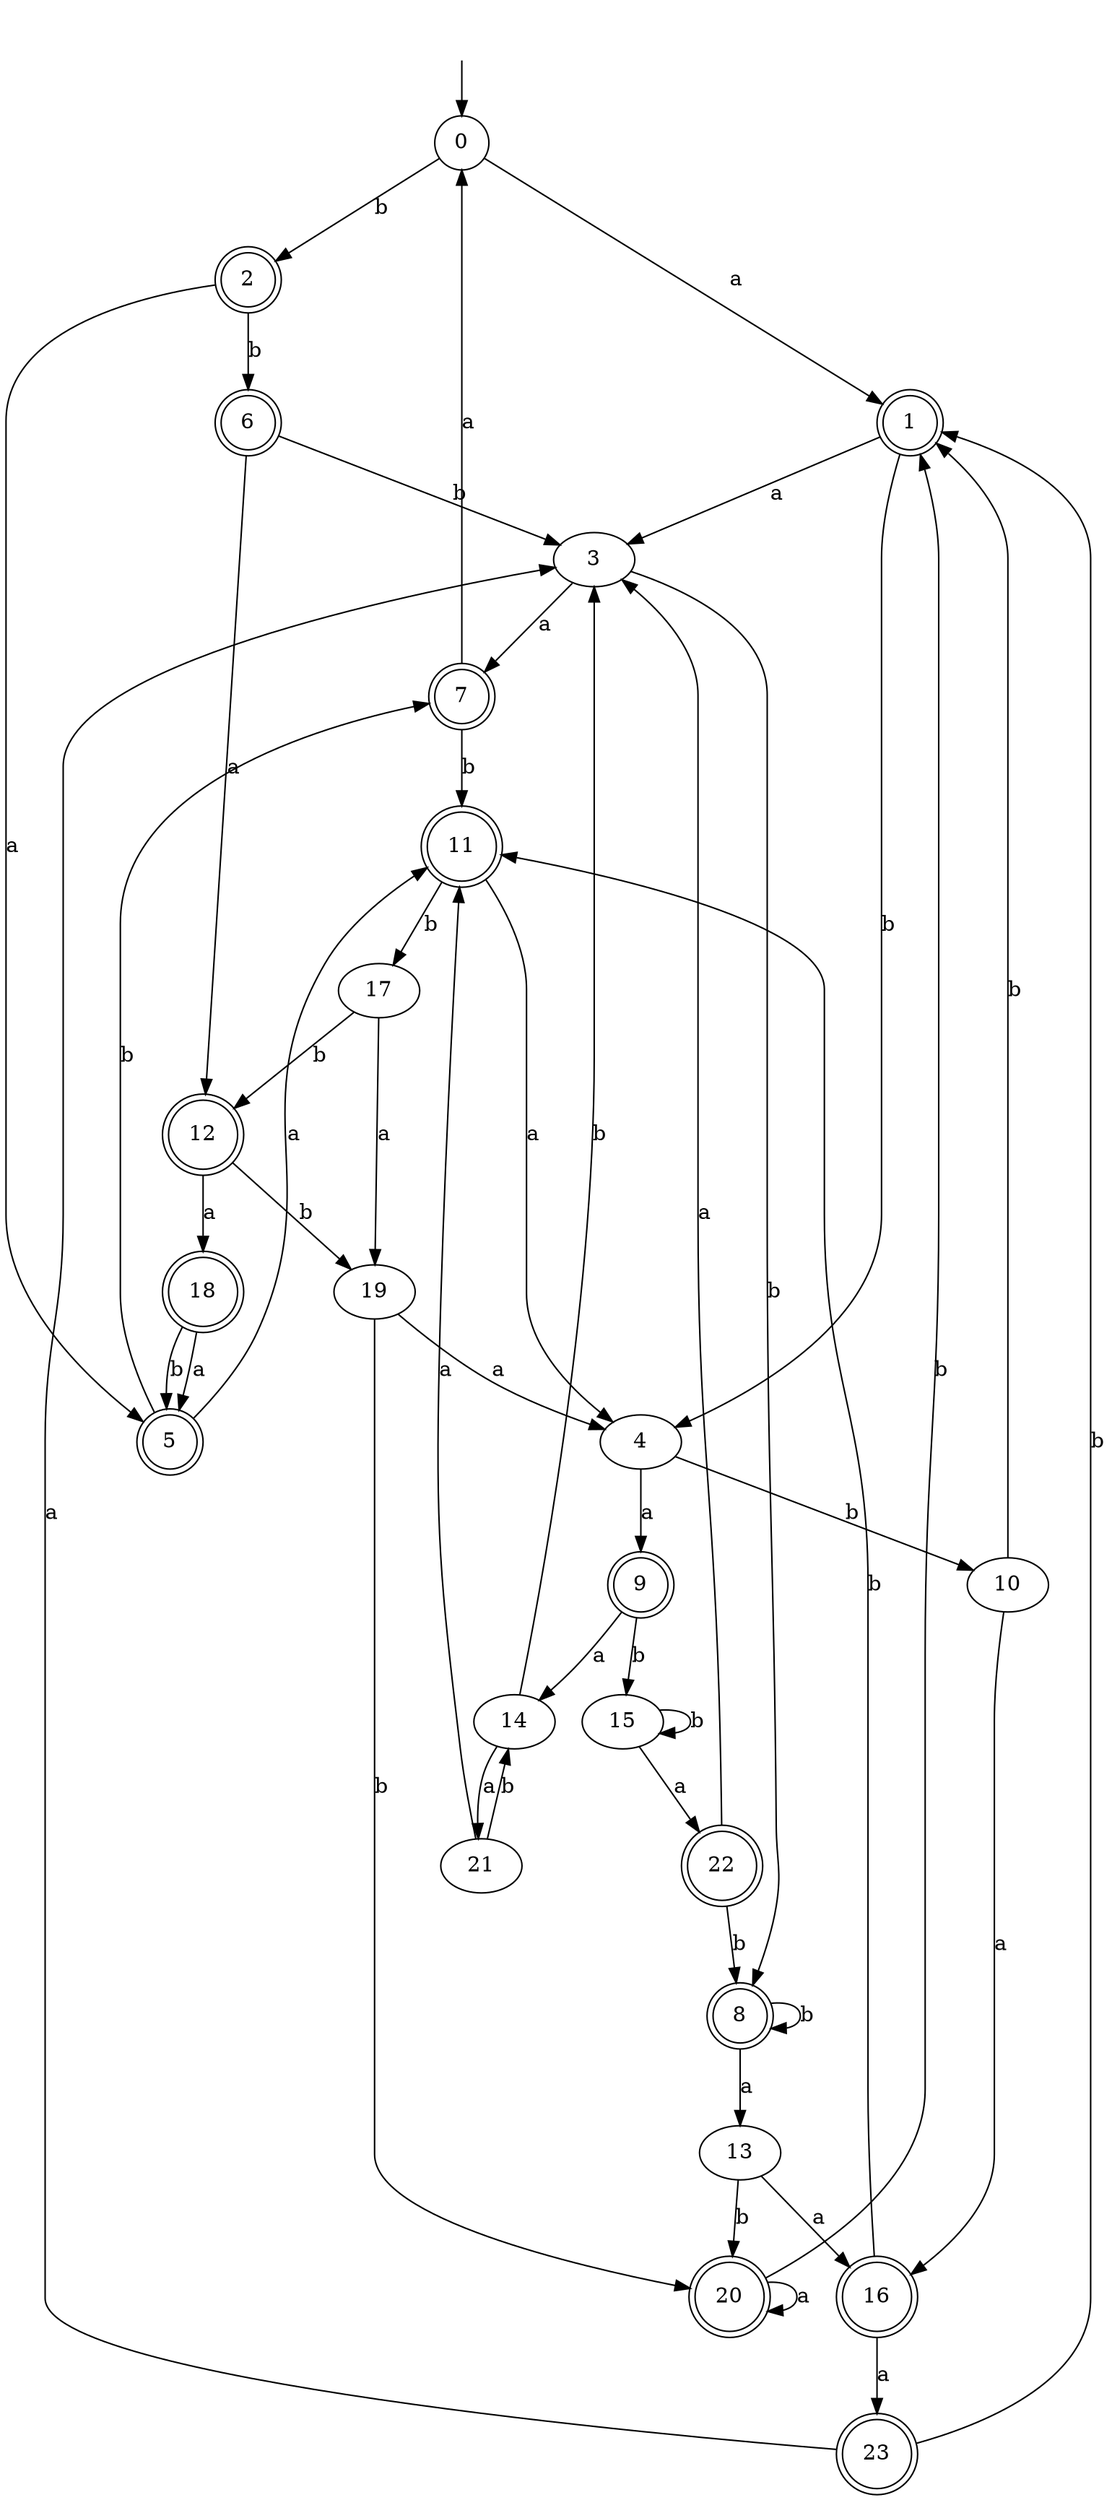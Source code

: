digraph RandomDFA {
  __start0 [label="", shape=none];
  __start0 -> 0 [label=""];
  0 [shape=circle]
  0 -> 1 [label="a"]
  0 -> 2 [label="b"]
  1 [shape=doublecircle]
  1 -> 3 [label="a"]
  1 -> 4 [label="b"]
  2 [shape=doublecircle]
  2 -> 5 [label="a"]
  2 -> 6 [label="b"]
  3
  3 -> 7 [label="a"]
  3 -> 8 [label="b"]
  4
  4 -> 9 [label="a"]
  4 -> 10 [label="b"]
  5 [shape=doublecircle]
  5 -> 11 [label="a"]
  5 -> 7 [label="b"]
  6 [shape=doublecircle]
  6 -> 12 [label="a"]
  6 -> 3 [label="b"]
  7 [shape=doublecircle]
  7 -> 0 [label="a"]
  7 -> 11 [label="b"]
  8 [shape=doublecircle]
  8 -> 13 [label="a"]
  8 -> 8 [label="b"]
  9 [shape=doublecircle]
  9 -> 14 [label="a"]
  9 -> 15 [label="b"]
  10
  10 -> 16 [label="a"]
  10 -> 1 [label="b"]
  11 [shape=doublecircle]
  11 -> 4 [label="a"]
  11 -> 17 [label="b"]
  12 [shape=doublecircle]
  12 -> 18 [label="a"]
  12 -> 19 [label="b"]
  13
  13 -> 16 [label="a"]
  13 -> 20 [label="b"]
  14
  14 -> 21 [label="a"]
  14 -> 3 [label="b"]
  15
  15 -> 22 [label="a"]
  15 -> 15 [label="b"]
  16 [shape=doublecircle]
  16 -> 23 [label="a"]
  16 -> 11 [label="b"]
  17
  17 -> 19 [label="a"]
  17 -> 12 [label="b"]
  18 [shape=doublecircle]
  18 -> 5 [label="a"]
  18 -> 5 [label="b"]
  19
  19 -> 4 [label="a"]
  19 -> 20 [label="b"]
  20 [shape=doublecircle]
  20 -> 20 [label="a"]
  20 -> 1 [label="b"]
  21
  21 -> 11 [label="a"]
  21 -> 14 [label="b"]
  22 [shape=doublecircle]
  22 -> 3 [label="a"]
  22 -> 8 [label="b"]
  23 [shape=doublecircle]
  23 -> 3 [label="a"]
  23 -> 1 [label="b"]
}
